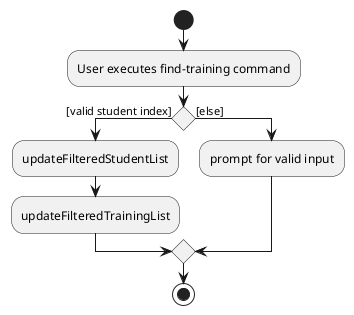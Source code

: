 @startuml
start
:User executes find-training command;

'Since the beta syntax does not support placing the condition outside the
'diamond we place it as the true branch instead.

if () then ([valid student index])
    :updateFilteredStudentList;
    :updateFilteredTrainingList;
else ([else])
    :prompt for valid input;
endif
stop
@enduml
